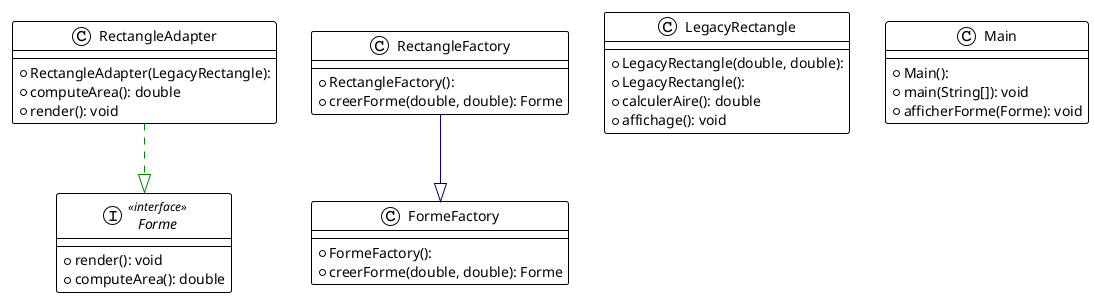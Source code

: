 @startuml

!theme plain
top to bottom direction
skinparam linetype ortho

interface Forme << interface >> {
  + render(): void
  + computeArea(): double
}
class FormeFactory {
  + FormeFactory(): 
  + creerForme(double, double): Forme
}
class LegacyRectangle {
  + LegacyRectangle(double, double): 
  + LegacyRectangle(): 
  + calculerAire(): double
  + affichage(): void
}
class Main {
  + Main(): 
  + main(String[]): void
  + afficherForme(Forme): void
}
class RectangleAdapter {
  + RectangleAdapter(LegacyRectangle): 
  + computeArea(): double
  + render(): void
}
class RectangleFactory {
  + RectangleFactory(): 
  + creerForme(double, double): Forme
}

RectangleAdapter  -[#008200,dashed]-^  Forme            
RectangleFactory  -[#000082,plain]-^  FormeFactory     
@enduml
